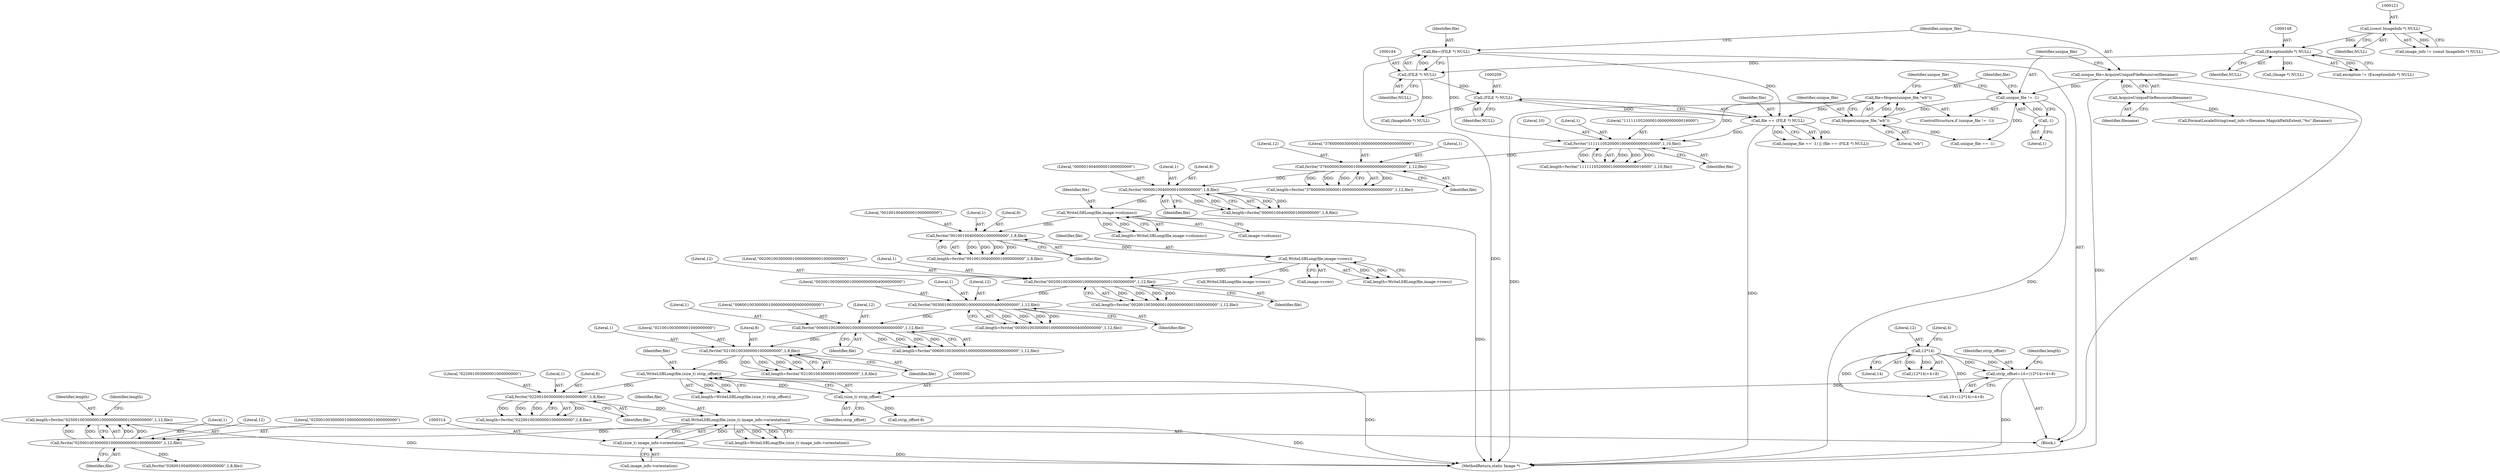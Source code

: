 digraph "0_ImageMagick_4e914bbe371433f0590cefdf3bd5f3a5710069f9@API" {
"1000318" [label="(Call,length=fwrite(\"\025\001\003\000\001\000\000\000\001\000\000\000\",1,12,file))"];
"1000320" [label="(Call,fwrite(\"\025\001\003\000\001\000\000\000\001\000\000\000\",1,12,file))"];
"1000311" [label="(Call,WriteLSBLong(file,(size_t) image_info->orientation))"];
"1000304" [label="(Call,fwrite(\"\022\001\003\000\001\000\000\000\",1,8,file))"];
"1000297" [label="(Call,WriteLSBLong(file,(size_t) strip_offset))"];
"1000279" [label="(Call,fwrite(\"\021\001\003\000\001\000\000\000\",1,8,file))"];
"1000272" [label="(Call,fwrite(\"\006\001\003\000\001\000\000\000\000\000\000\000\",1,12,file))"];
"1000265" [label="(Call,fwrite(\"\003\001\003\000\001\000\000\000\004\000\000\000\",1,12,file))"];
"1000258" [label="(Call,fwrite(\"\002\001\003\000\001\000\000\000\001\000\000\000\",1,12,file))"];
"1000251" [label="(Call,WriteLSBLong(file,image->rows))"];
"1000244" [label="(Call,fwrite(\"\001\001\004\000\001\000\000\000\",1,8,file))"];
"1000237" [label="(Call,WriteLSBLong(file,image->columns))"];
"1000230" [label="(Call,fwrite(\"\000\001\004\000\001\000\000\000\",1,8,file))"];
"1000223" [label="(Call,fwrite(\"\376\000\003\000\001\000\000\000\000\000\000\000\",1,12,file))"];
"1000216" [label="(Call,fwrite(\"\111\111\052\000\010\000\000\000\016\000\",1,10,file))"];
"1000181" [label="(Call,file=(FILE *) NULL)"];
"1000183" [label="(Call,(FILE *) NULL)"];
"1000147" [label="(Call,(ExceptionInfo *) NULL)"];
"1000120" [label="(Call,(const ImageInfo *) NULL)"];
"1000206" [label="(Call,file == (FILE *) NULL)"];
"1000195" [label="(Call,file=fdopen(unique_file,\"wb\"))"];
"1000197" [label="(Call,fdopen(unique_file,\"wb\"))"];
"1000191" [label="(Call,unique_file != -1)"];
"1000186" [label="(Call,unique_file=AcquireUniqueFileResource(filename))"];
"1000188" [label="(Call,AcquireUniqueFileResource(filename))"];
"1000193" [label="(Call,-1)"];
"1000208" [label="(Call,(FILE *) NULL)"];
"1000299" [label="(Call,(size_t) strip_offset)"];
"1000284" [label="(Call,strip_offset=10+(12*14)+4+8)"];
"1000289" [label="(Call,12*14)"];
"1000313" [label="(Call,(size_t) image_info->orientation)"];
"1000288" [label="(Call,(12*14)+4+8)"];
"1000231" [label="(Literal,\"\000\001\004\000\001\000\000\000\")"];
"1000242" [label="(Call,length=fwrite(\"\001\001\004\000\001\000\000\000\",1,8,file))"];
"1000226" [label="(Literal,12)"];
"1000232" [label="(Literal,1)"];
"1000322" [label="(Literal,1)"];
"1000327" [label="(Call,fwrite(\"\026\001\004\000\001\000\000\000\",1,8,file))"];
"1000191" [label="(Call,unique_file != -1)"];
"1000262" [label="(Identifier,file)"];
"1000319" [label="(Identifier,length)"];
"1000290" [label="(Literal,12)"];
"1000298" [label="(Identifier,file)"];
"1000265" [label="(Call,fwrite(\"\003\001\003\000\001\000\000\000\004\000\000\000\",1,12,file))"];
"1000270" [label="(Call,length=fwrite(\"\006\001\003\000\001\000\000\000\000\000\000\000\",1,12,file))"];
"1000253" [label="(Call,image->rows)"];
"1000224" [label="(Literal,\"\376\000\003\000\001\000\000\000\000\000\000\000\")"];
"1000367" [label="(Call,strip_offset-8)"];
"1000147" [label="(Call,(ExceptionInfo *) NULL)"];
"1000269" [label="(Identifier,file)"];
"1000318" [label="(Call,length=fwrite(\"\025\001\003\000\001\000\000\000\001\000\000\000\",1,12,file))"];
"1000326" [label="(Identifier,length)"];
"1000307" [label="(Literal,8)"];
"1000219" [label="(Literal,10)"];
"1000247" [label="(Literal,8)"];
"1000282" [label="(Literal,8)"];
"1000220" [label="(Identifier,file)"];
"1000324" [label="(Identifier,file)"];
"1000285" [label="(Identifier,strip_offset)"];
"1000284" [label="(Call,strip_offset=10+(12*14)+4+8)"];
"1000302" [label="(Call,length=fwrite(\"\022\001\003\000\001\000\000\000\",1,8,file))"];
"1000195" [label="(Call,file=fdopen(unique_file,\"wb\"))"];
"1000274" [label="(Literal,1)"];
"1000309" [label="(Call,length=WriteLSBLong(file,(size_t) image_info->orientation))"];
"1000299" [label="(Call,(size_t) strip_offset)"];
"1000216" [label="(Call,fwrite(\"\111\111\052\000\010\000\000\000\016\000\",1,10,file))"];
"1000279" [label="(Call,fwrite(\"\021\001\003\000\001\000\000\000\",1,8,file))"];
"1000283" [label="(Identifier,file)"];
"1000185" [label="(Identifier,NULL)"];
"1000227" [label="(Identifier,file)"];
"1000245" [label="(Literal,\"\001\001\004\000\001\000\000\000\")"];
"1000181" [label="(Call,file=(FILE *) NULL)"];
"1000246" [label="(Literal,1)"];
"1000249" [label="(Call,length=WriteLSBLong(file,image->rows))"];
"1000201" [label="(Call,(unique_file == -1) || (file == (FILE *) NULL))"];
"1000291" [label="(Literal,14)"];
"1000187" [label="(Identifier,unique_file)"];
"1000233" [label="(Literal,8)"];
"1000192" [label="(Identifier,unique_file)"];
"1000244" [label="(Call,fwrite(\"\001\001\004\000\001\000\000\000\",1,8,file))"];
"1000106" [label="(Block,)"];
"1000308" [label="(Identifier,file)"];
"1000276" [label="(Identifier,file)"];
"1000190" [label="(ControlStructure,if (unique_file != -1))"];
"1000261" [label="(Literal,12)"];
"1000202" [label="(Call,unique_file == -1)"];
"1000295" [label="(Call,length=WriteLSBLong(file,(size_t) strip_offset))"];
"1000218" [label="(Literal,1)"];
"1000320" [label="(Call,fwrite(\"\025\001\003\000\001\000\000\000\001\000\000\000\",1,12,file))"];
"1000122" [label="(Identifier,NULL)"];
"1000301" [label="(Identifier,strip_offset)"];
"1000149" [label="(Identifier,NULL)"];
"1000210" [label="(Identifier,NULL)"];
"1000182" [label="(Identifier,file)"];
"1000470" [label="(Call,FormatLocaleString(read_info->filename,MagickPathExtent,\"%s\",filename))"];
"1000225" [label="(Literal,1)"];
"1000206" [label="(Call,file == (FILE *) NULL)"];
"1000183" [label="(Call,(FILE *) NULL)"];
"1000223" [label="(Call,fwrite(\"\376\000\003\000\001\000\000\000\000\000\000\000\",1,12,file))"];
"1000304" [label="(Call,fwrite(\"\022\001\003\000\001\000\000\000\",1,8,file))"];
"1000266" [label="(Literal,\"\003\001\003\000\001\000\000\000\004\000\000\000\")"];
"1000263" [label="(Call,length=fwrite(\"\003\001\003\000\001\000\000\000\004\000\000\000\",1,12,file))"];
"1000281" [label="(Literal,1)"];
"1000259" [label="(Literal,\"\002\001\003\000\001\000\000\000\001\000\000\000\")"];
"1000286" [label="(Call,10+(12*14)+4+8)"];
"1000198" [label="(Identifier,unique_file)"];
"1000311" [label="(Call,WriteLSBLong(file,(size_t) image_info->orientation))"];
"1000214" [label="(Call,length=fwrite(\"\111\111\052\000\010\000\000\000\016\000\",1,10,file))"];
"1000120" [label="(Call,(const ImageInfo *) NULL)"];
"1000258" [label="(Call,fwrite(\"\002\001\003\000\001\000\000\000\001\000\000\000\",1,12,file))"];
"1000178" [label="(Call,(Image *) NULL)"];
"1000239" [label="(Call,image->columns)"];
"1000186" [label="(Call,unique_file=AcquireUniqueFileResource(filename))"];
"1000305" [label="(Literal,\"\022\001\003\000\001\000\000\000\")"];
"1000296" [label="(Identifier,length)"];
"1000207" [label="(Identifier,file)"];
"1000260" [label="(Literal,1)"];
"1000197" [label="(Call,fdopen(unique_file,\"wb\"))"];
"1000273" [label="(Literal,\"\006\001\003\000\001\000\000\000\000\000\000\000\")"];
"1000199" [label="(Literal,\"wb\")"];
"1000297" [label="(Call,WriteLSBLong(file,(size_t) strip_offset))"];
"1000267" [label="(Literal,1)"];
"1000277" [label="(Call,length=fwrite(\"\021\001\003\000\001\000\000\000\",1,8,file))"];
"1000323" [label="(Literal,12)"];
"1000252" [label="(Identifier,file)"];
"1000230" [label="(Call,fwrite(\"\000\001\004\000\001\000\000\000\",1,8,file))"];
"1000234" [label="(Identifier,file)"];
"1000228" [label="(Call,length=fwrite(\"\000\001\004\000\001\000\000\000\",1,8,file))"];
"1000312" [label="(Identifier,file)"];
"1000194" [label="(Literal,1)"];
"1000145" [label="(Call,exception != (ExceptionInfo *) NULL)"];
"1000256" [label="(Call,length=fwrite(\"\002\001\003\000\001\000\000\000\001\000\000\000\",1,12,file))"];
"1000235" [label="(Call,length=WriteLSBLong(file,image->columns))"];
"1000280" [label="(Literal,\"\021\001\003\000\001\000\000\000\")"];
"1000189" [label="(Identifier,filename)"];
"1000306" [label="(Literal,1)"];
"1000221" [label="(Call,length=fwrite(\"\376\000\003\000\001\000\000\000\000\000\000\000\",1,12,file))"];
"1000313" [label="(Call,(size_t) image_info->orientation)"];
"1000196" [label="(Identifier,file)"];
"1000237" [label="(Call,WriteLSBLong(file,image->columns))"];
"1000272" [label="(Call,fwrite(\"\006\001\003\000\001\000\000\000\000\000\000\000\",1,12,file))"];
"1000527" [label="(MethodReturn,static Image *)"];
"1000217" [label="(Literal,\"\111\111\052\000\010\000\000\000\016\000\")"];
"1000289" [label="(Call,12*14)"];
"1000188" [label="(Call,AcquireUniqueFileResource(filename))"];
"1000315" [label="(Call,image_info->orientation)"];
"1000238" [label="(Identifier,file)"];
"1000248" [label="(Identifier,file)"];
"1000193" [label="(Call,-1)"];
"1000293" [label="(Literal,4)"];
"1000334" [label="(Call,WriteLSBLong(file,image->rows))"];
"1000275" [label="(Literal,12)"];
"1000268" [label="(Literal,12)"];
"1000208" [label="(Call,(FILE *) NULL)"];
"1000203" [label="(Identifier,unique_file)"];
"1000251" [label="(Call,WriteLSBLong(file,image->rows))"];
"1000321" [label="(Literal,\"\025\001\003\000\001\000\000\000\001\000\000\000\")"];
"1000118" [label="(Call,image_info != (const ImageInfo *) NULL)"];
"1000465" [label="(Call,(ImageInfo *) NULL)"];
"1000318" -> "1000106"  [label="AST: "];
"1000318" -> "1000320"  [label="CFG: "];
"1000319" -> "1000318"  [label="AST: "];
"1000320" -> "1000318"  [label="AST: "];
"1000326" -> "1000318"  [label="CFG: "];
"1000318" -> "1000527"  [label="DDG: "];
"1000320" -> "1000318"  [label="DDG: "];
"1000320" -> "1000318"  [label="DDG: "];
"1000320" -> "1000318"  [label="DDG: "];
"1000320" -> "1000318"  [label="DDG: "];
"1000320" -> "1000324"  [label="CFG: "];
"1000321" -> "1000320"  [label="AST: "];
"1000322" -> "1000320"  [label="AST: "];
"1000323" -> "1000320"  [label="AST: "];
"1000324" -> "1000320"  [label="AST: "];
"1000311" -> "1000320"  [label="DDG: "];
"1000320" -> "1000327"  [label="DDG: "];
"1000311" -> "1000309"  [label="AST: "];
"1000311" -> "1000313"  [label="CFG: "];
"1000312" -> "1000311"  [label="AST: "];
"1000313" -> "1000311"  [label="AST: "];
"1000309" -> "1000311"  [label="CFG: "];
"1000311" -> "1000527"  [label="DDG: "];
"1000311" -> "1000309"  [label="DDG: "];
"1000311" -> "1000309"  [label="DDG: "];
"1000304" -> "1000311"  [label="DDG: "];
"1000313" -> "1000311"  [label="DDG: "];
"1000304" -> "1000302"  [label="AST: "];
"1000304" -> "1000308"  [label="CFG: "];
"1000305" -> "1000304"  [label="AST: "];
"1000306" -> "1000304"  [label="AST: "];
"1000307" -> "1000304"  [label="AST: "];
"1000308" -> "1000304"  [label="AST: "];
"1000302" -> "1000304"  [label="CFG: "];
"1000304" -> "1000302"  [label="DDG: "];
"1000304" -> "1000302"  [label="DDG: "];
"1000304" -> "1000302"  [label="DDG: "];
"1000304" -> "1000302"  [label="DDG: "];
"1000297" -> "1000304"  [label="DDG: "];
"1000297" -> "1000295"  [label="AST: "];
"1000297" -> "1000299"  [label="CFG: "];
"1000298" -> "1000297"  [label="AST: "];
"1000299" -> "1000297"  [label="AST: "];
"1000295" -> "1000297"  [label="CFG: "];
"1000297" -> "1000527"  [label="DDG: "];
"1000297" -> "1000295"  [label="DDG: "];
"1000297" -> "1000295"  [label="DDG: "];
"1000279" -> "1000297"  [label="DDG: "];
"1000299" -> "1000297"  [label="DDG: "];
"1000279" -> "1000277"  [label="AST: "];
"1000279" -> "1000283"  [label="CFG: "];
"1000280" -> "1000279"  [label="AST: "];
"1000281" -> "1000279"  [label="AST: "];
"1000282" -> "1000279"  [label="AST: "];
"1000283" -> "1000279"  [label="AST: "];
"1000277" -> "1000279"  [label="CFG: "];
"1000279" -> "1000277"  [label="DDG: "];
"1000279" -> "1000277"  [label="DDG: "];
"1000279" -> "1000277"  [label="DDG: "];
"1000279" -> "1000277"  [label="DDG: "];
"1000272" -> "1000279"  [label="DDG: "];
"1000272" -> "1000270"  [label="AST: "];
"1000272" -> "1000276"  [label="CFG: "];
"1000273" -> "1000272"  [label="AST: "];
"1000274" -> "1000272"  [label="AST: "];
"1000275" -> "1000272"  [label="AST: "];
"1000276" -> "1000272"  [label="AST: "];
"1000270" -> "1000272"  [label="CFG: "];
"1000272" -> "1000270"  [label="DDG: "];
"1000272" -> "1000270"  [label="DDG: "];
"1000272" -> "1000270"  [label="DDG: "];
"1000272" -> "1000270"  [label="DDG: "];
"1000265" -> "1000272"  [label="DDG: "];
"1000265" -> "1000263"  [label="AST: "];
"1000265" -> "1000269"  [label="CFG: "];
"1000266" -> "1000265"  [label="AST: "];
"1000267" -> "1000265"  [label="AST: "];
"1000268" -> "1000265"  [label="AST: "];
"1000269" -> "1000265"  [label="AST: "];
"1000263" -> "1000265"  [label="CFG: "];
"1000265" -> "1000263"  [label="DDG: "];
"1000265" -> "1000263"  [label="DDG: "];
"1000265" -> "1000263"  [label="DDG: "];
"1000265" -> "1000263"  [label="DDG: "];
"1000258" -> "1000265"  [label="DDG: "];
"1000258" -> "1000256"  [label="AST: "];
"1000258" -> "1000262"  [label="CFG: "];
"1000259" -> "1000258"  [label="AST: "];
"1000260" -> "1000258"  [label="AST: "];
"1000261" -> "1000258"  [label="AST: "];
"1000262" -> "1000258"  [label="AST: "];
"1000256" -> "1000258"  [label="CFG: "];
"1000258" -> "1000256"  [label="DDG: "];
"1000258" -> "1000256"  [label="DDG: "];
"1000258" -> "1000256"  [label="DDG: "];
"1000258" -> "1000256"  [label="DDG: "];
"1000251" -> "1000258"  [label="DDG: "];
"1000251" -> "1000249"  [label="AST: "];
"1000251" -> "1000253"  [label="CFG: "];
"1000252" -> "1000251"  [label="AST: "];
"1000253" -> "1000251"  [label="AST: "];
"1000249" -> "1000251"  [label="CFG: "];
"1000251" -> "1000249"  [label="DDG: "];
"1000251" -> "1000249"  [label="DDG: "];
"1000244" -> "1000251"  [label="DDG: "];
"1000251" -> "1000334"  [label="DDG: "];
"1000244" -> "1000242"  [label="AST: "];
"1000244" -> "1000248"  [label="CFG: "];
"1000245" -> "1000244"  [label="AST: "];
"1000246" -> "1000244"  [label="AST: "];
"1000247" -> "1000244"  [label="AST: "];
"1000248" -> "1000244"  [label="AST: "];
"1000242" -> "1000244"  [label="CFG: "];
"1000244" -> "1000242"  [label="DDG: "];
"1000244" -> "1000242"  [label="DDG: "];
"1000244" -> "1000242"  [label="DDG: "];
"1000244" -> "1000242"  [label="DDG: "];
"1000237" -> "1000244"  [label="DDG: "];
"1000237" -> "1000235"  [label="AST: "];
"1000237" -> "1000239"  [label="CFG: "];
"1000238" -> "1000237"  [label="AST: "];
"1000239" -> "1000237"  [label="AST: "];
"1000235" -> "1000237"  [label="CFG: "];
"1000237" -> "1000527"  [label="DDG: "];
"1000237" -> "1000235"  [label="DDG: "];
"1000237" -> "1000235"  [label="DDG: "];
"1000230" -> "1000237"  [label="DDG: "];
"1000230" -> "1000228"  [label="AST: "];
"1000230" -> "1000234"  [label="CFG: "];
"1000231" -> "1000230"  [label="AST: "];
"1000232" -> "1000230"  [label="AST: "];
"1000233" -> "1000230"  [label="AST: "];
"1000234" -> "1000230"  [label="AST: "];
"1000228" -> "1000230"  [label="CFG: "];
"1000230" -> "1000228"  [label="DDG: "];
"1000230" -> "1000228"  [label="DDG: "];
"1000230" -> "1000228"  [label="DDG: "];
"1000230" -> "1000228"  [label="DDG: "];
"1000223" -> "1000230"  [label="DDG: "];
"1000223" -> "1000221"  [label="AST: "];
"1000223" -> "1000227"  [label="CFG: "];
"1000224" -> "1000223"  [label="AST: "];
"1000225" -> "1000223"  [label="AST: "];
"1000226" -> "1000223"  [label="AST: "];
"1000227" -> "1000223"  [label="AST: "];
"1000221" -> "1000223"  [label="CFG: "];
"1000223" -> "1000221"  [label="DDG: "];
"1000223" -> "1000221"  [label="DDG: "];
"1000223" -> "1000221"  [label="DDG: "];
"1000223" -> "1000221"  [label="DDG: "];
"1000216" -> "1000223"  [label="DDG: "];
"1000216" -> "1000214"  [label="AST: "];
"1000216" -> "1000220"  [label="CFG: "];
"1000217" -> "1000216"  [label="AST: "];
"1000218" -> "1000216"  [label="AST: "];
"1000219" -> "1000216"  [label="AST: "];
"1000220" -> "1000216"  [label="AST: "];
"1000214" -> "1000216"  [label="CFG: "];
"1000216" -> "1000214"  [label="DDG: "];
"1000216" -> "1000214"  [label="DDG: "];
"1000216" -> "1000214"  [label="DDG: "];
"1000216" -> "1000214"  [label="DDG: "];
"1000181" -> "1000216"  [label="DDG: "];
"1000206" -> "1000216"  [label="DDG: "];
"1000195" -> "1000216"  [label="DDG: "];
"1000181" -> "1000106"  [label="AST: "];
"1000181" -> "1000183"  [label="CFG: "];
"1000182" -> "1000181"  [label="AST: "];
"1000183" -> "1000181"  [label="AST: "];
"1000187" -> "1000181"  [label="CFG: "];
"1000181" -> "1000527"  [label="DDG: "];
"1000183" -> "1000181"  [label="DDG: "];
"1000181" -> "1000206"  [label="DDG: "];
"1000183" -> "1000185"  [label="CFG: "];
"1000184" -> "1000183"  [label="AST: "];
"1000185" -> "1000183"  [label="AST: "];
"1000147" -> "1000183"  [label="DDG: "];
"1000183" -> "1000208"  [label="DDG: "];
"1000183" -> "1000465"  [label="DDG: "];
"1000147" -> "1000145"  [label="AST: "];
"1000147" -> "1000149"  [label="CFG: "];
"1000148" -> "1000147"  [label="AST: "];
"1000149" -> "1000147"  [label="AST: "];
"1000145" -> "1000147"  [label="CFG: "];
"1000147" -> "1000145"  [label="DDG: "];
"1000120" -> "1000147"  [label="DDG: "];
"1000147" -> "1000178"  [label="DDG: "];
"1000120" -> "1000118"  [label="AST: "];
"1000120" -> "1000122"  [label="CFG: "];
"1000121" -> "1000120"  [label="AST: "];
"1000122" -> "1000120"  [label="AST: "];
"1000118" -> "1000120"  [label="CFG: "];
"1000120" -> "1000118"  [label="DDG: "];
"1000206" -> "1000201"  [label="AST: "];
"1000206" -> "1000208"  [label="CFG: "];
"1000207" -> "1000206"  [label="AST: "];
"1000208" -> "1000206"  [label="AST: "];
"1000201" -> "1000206"  [label="CFG: "];
"1000206" -> "1000527"  [label="DDG: "];
"1000206" -> "1000201"  [label="DDG: "];
"1000206" -> "1000201"  [label="DDG: "];
"1000195" -> "1000206"  [label="DDG: "];
"1000208" -> "1000206"  [label="DDG: "];
"1000195" -> "1000190"  [label="AST: "];
"1000195" -> "1000197"  [label="CFG: "];
"1000196" -> "1000195"  [label="AST: "];
"1000197" -> "1000195"  [label="AST: "];
"1000203" -> "1000195"  [label="CFG: "];
"1000195" -> "1000527"  [label="DDG: "];
"1000197" -> "1000195"  [label="DDG: "];
"1000197" -> "1000195"  [label="DDG: "];
"1000197" -> "1000199"  [label="CFG: "];
"1000198" -> "1000197"  [label="AST: "];
"1000199" -> "1000197"  [label="AST: "];
"1000191" -> "1000197"  [label="DDG: "];
"1000197" -> "1000202"  [label="DDG: "];
"1000191" -> "1000190"  [label="AST: "];
"1000191" -> "1000193"  [label="CFG: "];
"1000192" -> "1000191"  [label="AST: "];
"1000193" -> "1000191"  [label="AST: "];
"1000196" -> "1000191"  [label="CFG: "];
"1000203" -> "1000191"  [label="CFG: "];
"1000191" -> "1000527"  [label="DDG: "];
"1000186" -> "1000191"  [label="DDG: "];
"1000193" -> "1000191"  [label="DDG: "];
"1000191" -> "1000202"  [label="DDG: "];
"1000186" -> "1000106"  [label="AST: "];
"1000186" -> "1000188"  [label="CFG: "];
"1000187" -> "1000186"  [label="AST: "];
"1000188" -> "1000186"  [label="AST: "];
"1000192" -> "1000186"  [label="CFG: "];
"1000186" -> "1000527"  [label="DDG: "];
"1000188" -> "1000186"  [label="DDG: "];
"1000188" -> "1000189"  [label="CFG: "];
"1000189" -> "1000188"  [label="AST: "];
"1000188" -> "1000470"  [label="DDG: "];
"1000193" -> "1000194"  [label="CFG: "];
"1000194" -> "1000193"  [label="AST: "];
"1000208" -> "1000210"  [label="CFG: "];
"1000209" -> "1000208"  [label="AST: "];
"1000210" -> "1000208"  [label="AST: "];
"1000208" -> "1000465"  [label="DDG: "];
"1000299" -> "1000301"  [label="CFG: "];
"1000300" -> "1000299"  [label="AST: "];
"1000301" -> "1000299"  [label="AST: "];
"1000284" -> "1000299"  [label="DDG: "];
"1000299" -> "1000367"  [label="DDG: "];
"1000284" -> "1000106"  [label="AST: "];
"1000284" -> "1000286"  [label="CFG: "];
"1000285" -> "1000284"  [label="AST: "];
"1000286" -> "1000284"  [label="AST: "];
"1000296" -> "1000284"  [label="CFG: "];
"1000284" -> "1000527"  [label="DDG: "];
"1000289" -> "1000284"  [label="DDG: "];
"1000289" -> "1000284"  [label="DDG: "];
"1000289" -> "1000288"  [label="AST: "];
"1000289" -> "1000291"  [label="CFG: "];
"1000290" -> "1000289"  [label="AST: "];
"1000291" -> "1000289"  [label="AST: "];
"1000293" -> "1000289"  [label="CFG: "];
"1000289" -> "1000286"  [label="DDG: "];
"1000289" -> "1000286"  [label="DDG: "];
"1000289" -> "1000288"  [label="DDG: "];
"1000289" -> "1000288"  [label="DDG: "];
"1000313" -> "1000315"  [label="CFG: "];
"1000314" -> "1000313"  [label="AST: "];
"1000315" -> "1000313"  [label="AST: "];
"1000313" -> "1000527"  [label="DDG: "];
}

